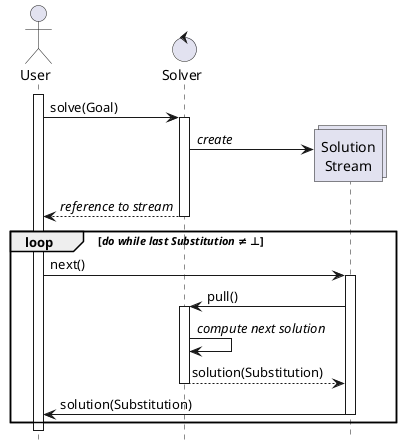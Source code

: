 @startuml
hide footbox

actor User
control Solver
collections "Solution\nStream" as Stream

activate User
User -> Solver: solve(Goal)
activate Solver

create Stream
Solver -> Stream: //create//

Solver --> User: //reference to stream//
deactivate Solver

loop //do while last Substitution ≠ ⊥//
User -> Stream: next()
activate Stream
Stream -> Solver: pull()
activate Solver
Solver -> Solver: //compute next solution//
Solver --> Stream: solution(Substitution)
deactivate Solver
Stream -> User: solution(Substitution)
deactivate Stream
end
@enduml